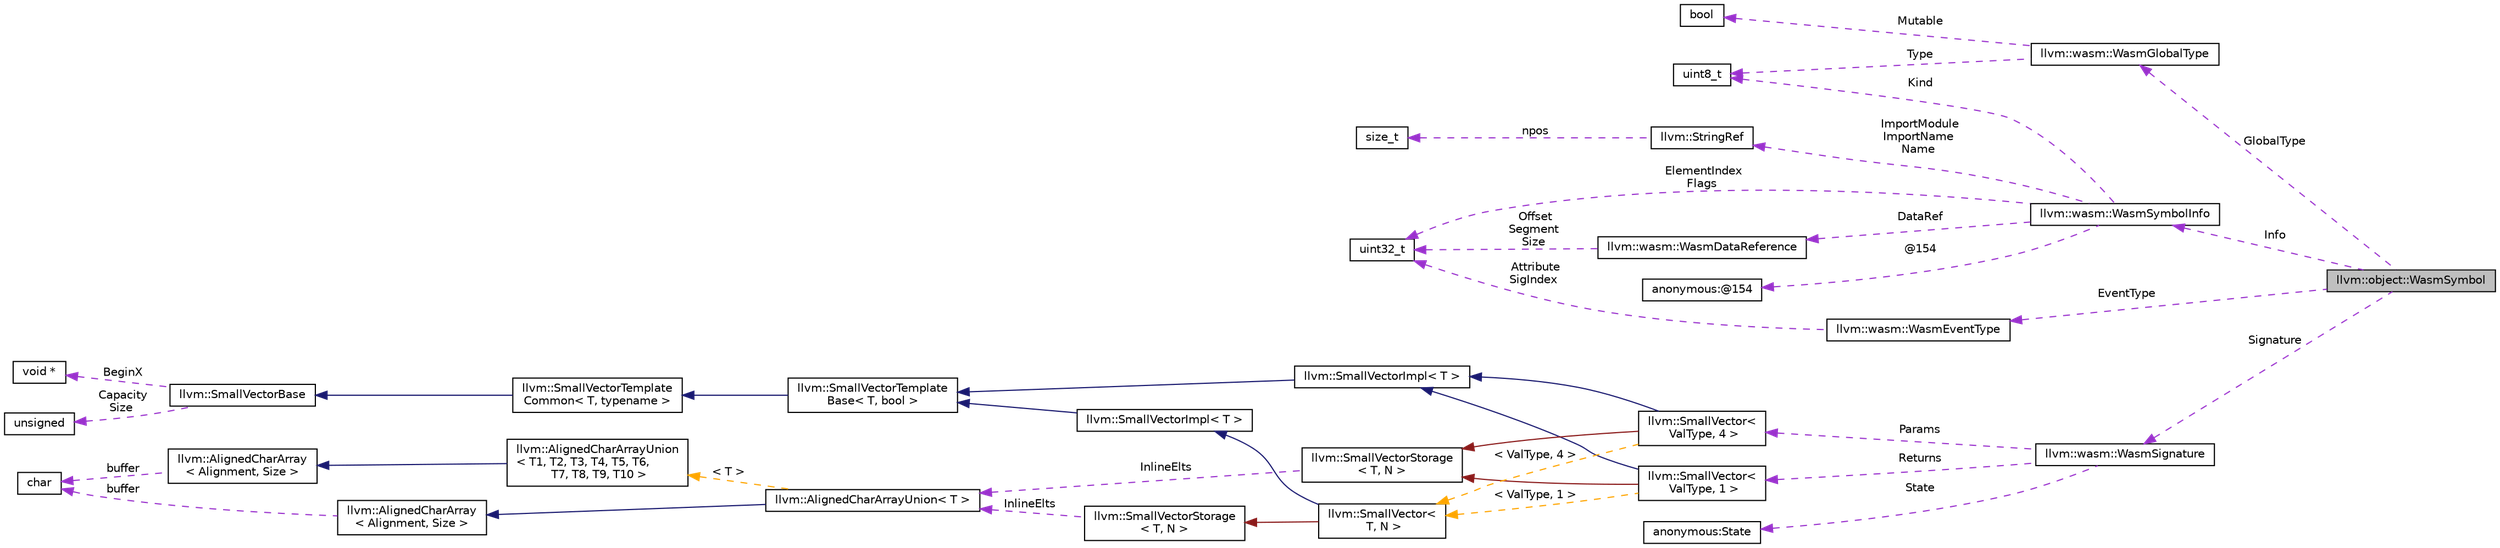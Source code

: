 digraph "llvm::object::WasmSymbol"
{
 // LATEX_PDF_SIZE
  bgcolor="transparent";
  edge [fontname="Helvetica",fontsize="10",labelfontname="Helvetica",labelfontsize="10"];
  node [fontname="Helvetica",fontsize="10",shape="box"];
  rankdir="LR";
  Node1 [label="llvm::object::WasmSymbol",height=0.2,width=0.4,color="black", fillcolor="grey75", style="filled", fontcolor="black",tooltip=" "];
  Node2 -> Node1 [dir="back",color="darkorchid3",fontsize="10",style="dashed",label=" Info" ,fontname="Helvetica"];
  Node2 [label="llvm::wasm::WasmSymbolInfo",height=0.2,width=0.4,color="black",URL="$structllvm_1_1wasm_1_1WasmSymbolInfo.html",tooltip=" "];
  Node3 -> Node2 [dir="back",color="darkorchid3",fontsize="10",style="dashed",label=" ImportModule\nImportName\nName" ,fontname="Helvetica"];
  Node3 [label="llvm::StringRef",height=0.2,width=0.4,color="black",URL="$classllvm_1_1StringRef.html",tooltip="StringRef - Represent a constant reference to a string, i.e."];
  Node4 -> Node3 [dir="back",color="darkorchid3",fontsize="10",style="dashed",label=" npos" ,fontname="Helvetica"];
  Node4 [label="size_t",height=0.2,width=0.4,color="black",URL="$classsize__t.html",tooltip=" "];
  Node5 -> Node2 [dir="back",color="darkorchid3",fontsize="10",style="dashed",label=" Kind" ,fontname="Helvetica"];
  Node5 [label="uint8_t",height=0.2,width=0.4,color="black",tooltip=" "];
  Node6 -> Node2 [dir="back",color="darkorchid3",fontsize="10",style="dashed",label=" ElementIndex\nFlags" ,fontname="Helvetica"];
  Node6 [label="uint32_t",height=0.2,width=0.4,color="black",URL="$classuint32__t.html",tooltip=" "];
  Node7 -> Node2 [dir="back",color="darkorchid3",fontsize="10",style="dashed",label=" DataRef" ,fontname="Helvetica"];
  Node7 [label="llvm::wasm::WasmDataReference",height=0.2,width=0.4,color="black",URL="$structllvm_1_1wasm_1_1WasmDataReference.html",tooltip=" "];
  Node6 -> Node7 [dir="back",color="darkorchid3",fontsize="10",style="dashed",label=" Offset\nSegment\nSize" ,fontname="Helvetica"];
  Node8 -> Node2 [dir="back",color="darkorchid3",fontsize="10",style="dashed",label=" @154" ,fontname="Helvetica"];
  Node8 [label="anonymous:@154",height=0.2,width=0.4,color="black",tooltip=" "];
  Node9 -> Node1 [dir="back",color="darkorchid3",fontsize="10",style="dashed",label=" GlobalType" ,fontname="Helvetica"];
  Node9 [label="llvm::wasm::WasmGlobalType",height=0.2,width=0.4,color="black",URL="$structllvm_1_1wasm_1_1WasmGlobalType.html",tooltip=" "];
  Node5 -> Node9 [dir="back",color="darkorchid3",fontsize="10",style="dashed",label=" Type" ,fontname="Helvetica"];
  Node10 -> Node9 [dir="back",color="darkorchid3",fontsize="10",style="dashed",label=" Mutable" ,fontname="Helvetica"];
  Node10 [label="bool",height=0.2,width=0.4,color="black",URL="$classbool.html",tooltip=" "];
  Node11 -> Node1 [dir="back",color="darkorchid3",fontsize="10",style="dashed",label=" EventType" ,fontname="Helvetica"];
  Node11 [label="llvm::wasm::WasmEventType",height=0.2,width=0.4,color="black",URL="$structllvm_1_1wasm_1_1WasmEventType.html",tooltip=" "];
  Node6 -> Node11 [dir="back",color="darkorchid3",fontsize="10",style="dashed",label=" Attribute\nSigIndex" ,fontname="Helvetica"];
  Node12 -> Node1 [dir="back",color="darkorchid3",fontsize="10",style="dashed",label=" Signature" ,fontname="Helvetica"];
  Node12 [label="llvm::wasm::WasmSignature",height=0.2,width=0.4,color="black",URL="$structllvm_1_1wasm_1_1WasmSignature.html",tooltip=" "];
  Node13 -> Node12 [dir="back",color="darkorchid3",fontsize="10",style="dashed",label=" Returns" ,fontname="Helvetica"];
  Node13 [label="llvm::SmallVector\<\l ValType, 1 \>",height=0.2,width=0.4,color="black",URL="$classllvm_1_1SmallVector.html",tooltip=" "];
  Node14 -> Node13 [dir="back",color="midnightblue",fontsize="10",style="solid",fontname="Helvetica"];
  Node14 [label="llvm::SmallVectorImpl\< T \>",height=0.2,width=0.4,color="black",URL="$classllvm_1_1SmallVectorImpl.html",tooltip="This class consists of common code factored out of the SmallVector class to reduce code duplication b..."];
  Node15 -> Node14 [dir="back",color="midnightblue",fontsize="10",style="solid",fontname="Helvetica"];
  Node15 [label="llvm::SmallVectorTemplate\lBase\< T, bool \>",height=0.2,width=0.4,color="black",URL="$classllvm_1_1SmallVectorTemplateBase.html",tooltip="SmallVectorTemplateBase<TriviallyCopyable = false> - This is where we put method implementations that..."];
  Node16 -> Node15 [dir="back",color="midnightblue",fontsize="10",style="solid",fontname="Helvetica"];
  Node16 [label="llvm::SmallVectorTemplate\lCommon\< T, typename \>",height=0.2,width=0.4,color="black",URL="$classllvm_1_1SmallVectorTemplateCommon.html",tooltip="This is the part of SmallVectorTemplateBase which does not depend on whether the type T is a POD."];
  Node17 -> Node16 [dir="back",color="midnightblue",fontsize="10",style="solid",fontname="Helvetica"];
  Node17 [label="llvm::SmallVectorBase",height=0.2,width=0.4,color="black",URL="$classllvm_1_1SmallVectorBase.html",tooltip="This is all the non-templated stuff common to all SmallVectors."];
  Node18 -> Node17 [dir="back",color="darkorchid3",fontsize="10",style="dashed",label=" BeginX" ,fontname="Helvetica"];
  Node18 [label="void *",height=0.2,width=0.4,color="black",tooltip=" "];
  Node19 -> Node17 [dir="back",color="darkorchid3",fontsize="10",style="dashed",label=" Capacity\nSize" ,fontname="Helvetica"];
  Node19 [label="unsigned",height=0.2,width=0.4,color="black",URL="$classunsigned.html",tooltip=" "];
  Node20 -> Node13 [dir="back",color="firebrick4",fontsize="10",style="solid",fontname="Helvetica"];
  Node20 [label="llvm::SmallVectorStorage\l\< T, N \>",height=0.2,width=0.4,color="black",URL="$structllvm_1_1SmallVectorStorage.html",tooltip="Storage for the SmallVector elements."];
  Node21 -> Node20 [dir="back",color="darkorchid3",fontsize="10",style="dashed",label=" InlineElts" ,fontname="Helvetica"];
  Node21 [label="llvm::AlignedCharArrayUnion\< T \>",height=0.2,width=0.4,color="black",URL="$structllvm_1_1AlignedCharArrayUnion.html",tooltip=" "];
  Node22 -> Node21 [dir="back",color="midnightblue",fontsize="10",style="solid",fontname="Helvetica"];
  Node22 [label="llvm::AlignedCharArray\l\< Alignment, Size \>",height=0.2,width=0.4,color="black",URL="$structllvm_1_1AlignedCharArray.html",tooltip="Helper for building an aligned character array type."];
  Node23 -> Node22 [dir="back",color="darkorchid3",fontsize="10",style="dashed",label=" buffer" ,fontname="Helvetica"];
  Node23 [label="char",height=0.2,width=0.4,color="black",URL="$classchar.html",tooltip=" "];
  Node24 -> Node21 [dir="back",color="orange",fontsize="10",style="dashed",label=" \< T \>" ,fontname="Helvetica"];
  Node24 [label="llvm::AlignedCharArrayUnion\l\< T1, T2, T3, T4, T5, T6,\l T7, T8, T9, T10 \>",height=0.2,width=0.4,color="black",URL="$structllvm_1_1AlignedCharArrayUnion.html",tooltip="This union template exposes a suitably aligned and sized character array member which can hold elemen..."];
  Node25 -> Node24 [dir="back",color="midnightblue",fontsize="10",style="solid",fontname="Helvetica"];
  Node25 [label="llvm::AlignedCharArray\l\< Alignment, Size \>",height=0.2,width=0.4,color="black",URL="$structllvm_1_1AlignedCharArray.html",tooltip="Helper for building an aligned character array type."];
  Node23 -> Node25 [dir="back",color="darkorchid3",fontsize="10",style="dashed",label=" buffer" ,fontname="Helvetica"];
  Node26 -> Node13 [dir="back",color="orange",fontsize="10",style="dashed",label=" \< ValType, 1 \>" ,fontname="Helvetica"];
  Node26 [label="llvm::SmallVector\<\l T, N \>",height=0.2,width=0.4,color="black",URL="$classllvm_1_1SmallVector.html",tooltip="This is a 'vector' (really, a variable-sized array), optimized for the case when the array is small."];
  Node27 -> Node26 [dir="back",color="midnightblue",fontsize="10",style="solid",fontname="Helvetica"];
  Node27 [label="llvm::SmallVectorImpl\< T \>",height=0.2,width=0.4,color="black",URL="$classllvm_1_1SmallVectorImpl.html",tooltip="This class consists of common code factored out of the SmallVector class to reduce code duplication b..."];
  Node15 -> Node27 [dir="back",color="midnightblue",fontsize="10",style="solid",fontname="Helvetica"];
  Node28 -> Node26 [dir="back",color="firebrick4",fontsize="10",style="solid",fontname="Helvetica"];
  Node28 [label="llvm::SmallVectorStorage\l\< T, N \>",height=0.2,width=0.4,color="black",URL="$structllvm_1_1SmallVectorStorage.html",tooltip="Storage for the SmallVector elements."];
  Node21 -> Node28 [dir="back",color="darkorchid3",fontsize="10",style="dashed",label=" InlineElts" ,fontname="Helvetica"];
  Node29 -> Node12 [dir="back",color="darkorchid3",fontsize="10",style="dashed",label=" Params" ,fontname="Helvetica"];
  Node29 [label="llvm::SmallVector\<\l ValType, 4 \>",height=0.2,width=0.4,color="black",URL="$classllvm_1_1SmallVector.html",tooltip=" "];
  Node14 -> Node29 [dir="back",color="midnightblue",fontsize="10",style="solid",fontname="Helvetica"];
  Node20 -> Node29 [dir="back",color="firebrick4",fontsize="10",style="solid",fontname="Helvetica"];
  Node26 -> Node29 [dir="back",color="orange",fontsize="10",style="dashed",label=" \< ValType, 4 \>" ,fontname="Helvetica"];
  Node30 -> Node12 [dir="back",color="darkorchid3",fontsize="10",style="dashed",label=" State" ,fontname="Helvetica"];
  Node30 [label="anonymous:State",height=0.2,width=0.4,color="black",tooltip=" "];
}
